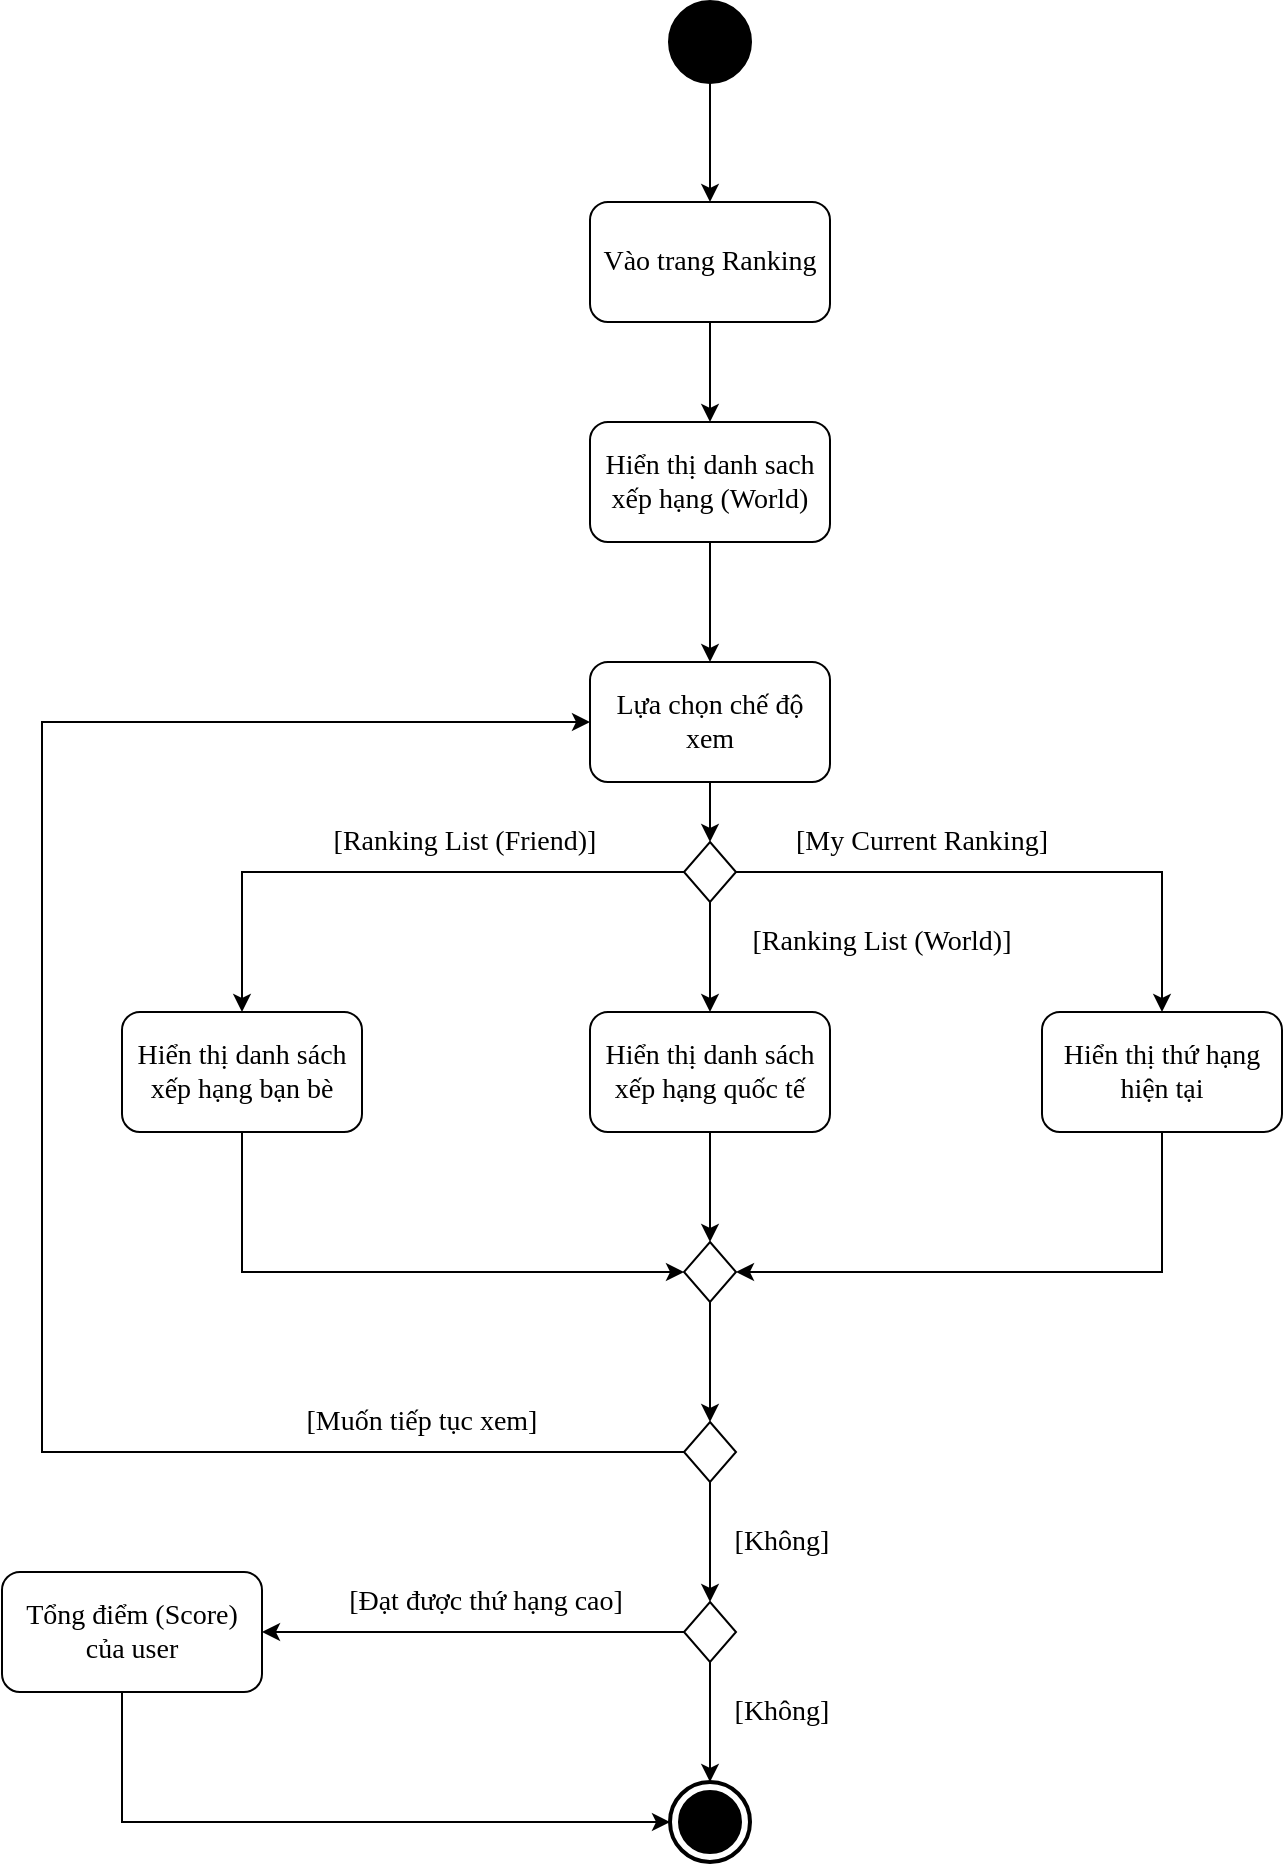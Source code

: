 <mxfile version="13.10.4" type="device"><diagram id="b1HYObdxYDs1zDEoXHau" name="Page-1"><mxGraphModel dx="868" dy="450" grid="1" gridSize="10" guides="1" tooltips="1" connect="1" arrows="1" fold="1" page="1" pageScale="1" pageWidth="827" pageHeight="1169" math="0" shadow="0"><root><mxCell id="0"/><mxCell id="1" parent="0"/><mxCell id="43dIw37t6u_NNtNO35zO-3" style="edgeStyle=orthogonalEdgeStyle;rounded=0;orthogonalLoop=1;jettySize=auto;html=1;entryX=0.5;entryY=0;entryDx=0;entryDy=0;fontFamily=Verdana;fontSize=14;" edge="1" parent="1" source="43dIw37t6u_NNtNO35zO-1" target="43dIw37t6u_NNtNO35zO-2"><mxGeometry relative="1" as="geometry"/></mxCell><mxCell id="43dIw37t6u_NNtNO35zO-1" value="" style="shape=ellipse;html=1;fillColor=#000000;strokeWidth=2;verticalLabelPosition=bottom;verticalAlignment=top;perimeter=ellipsePerimeter;fontFamily=Verdana;fontSize=14;" vertex="1" parent="1"><mxGeometry x="394" y="20" width="40" height="40" as="geometry"/></mxCell><mxCell id="43dIw37t6u_NNtNO35zO-5" style="edgeStyle=orthogonalEdgeStyle;rounded=0;orthogonalLoop=1;jettySize=auto;html=1;entryX=0.5;entryY=0;entryDx=0;entryDy=0;fontFamily=Verdana;fontSize=14;" edge="1" parent="1" source="43dIw37t6u_NNtNO35zO-2" target="43dIw37t6u_NNtNO35zO-4"><mxGeometry relative="1" as="geometry"/></mxCell><mxCell id="43dIw37t6u_NNtNO35zO-2" value="Vào trang Ranking" style="rounded=1;whiteSpace=wrap;html=1;fontFamily=Verdana;fontSize=14;" vertex="1" parent="1"><mxGeometry x="354" y="120" width="120" height="60" as="geometry"/></mxCell><mxCell id="43dIw37t6u_NNtNO35zO-7" style="edgeStyle=orthogonalEdgeStyle;rounded=0;orthogonalLoop=1;jettySize=auto;html=1;fontFamily=Verdana;fontSize=14;" edge="1" parent="1" source="43dIw37t6u_NNtNO35zO-4" target="43dIw37t6u_NNtNO35zO-6"><mxGeometry relative="1" as="geometry"/></mxCell><mxCell id="43dIw37t6u_NNtNO35zO-4" value="Hiển thị danh sach xếp hạng (World)" style="rounded=1;whiteSpace=wrap;html=1;fontFamily=Verdana;fontSize=14;" vertex="1" parent="1"><mxGeometry x="354" y="230" width="120" height="60" as="geometry"/></mxCell><mxCell id="43dIw37t6u_NNtNO35zO-9" style="edgeStyle=orthogonalEdgeStyle;rounded=0;orthogonalLoop=1;jettySize=auto;html=1;entryX=0.5;entryY=0;entryDx=0;entryDy=0;fontFamily=Verdana;fontSize=14;" edge="1" parent="1" source="43dIw37t6u_NNtNO35zO-6" target="43dIw37t6u_NNtNO35zO-8"><mxGeometry relative="1" as="geometry"/></mxCell><mxCell id="43dIw37t6u_NNtNO35zO-6" value="Lựa chọn chế độ xem" style="rounded=1;whiteSpace=wrap;html=1;fontFamily=Verdana;fontSize=14;" vertex="1" parent="1"><mxGeometry x="354" y="350" width="120" height="60" as="geometry"/></mxCell><mxCell id="43dIw37t6u_NNtNO35zO-11" style="edgeStyle=orthogonalEdgeStyle;rounded=0;orthogonalLoop=1;jettySize=auto;html=1;entryX=0.5;entryY=0;entryDx=0;entryDy=0;fontFamily=Verdana;fontSize=14;" edge="1" parent="1" source="43dIw37t6u_NNtNO35zO-8" target="43dIw37t6u_NNtNO35zO-10"><mxGeometry relative="1" as="geometry"/></mxCell><mxCell id="43dIw37t6u_NNtNO35zO-14" style="edgeStyle=orthogonalEdgeStyle;rounded=0;orthogonalLoop=1;jettySize=auto;html=1;entryX=0.5;entryY=0;entryDx=0;entryDy=0;fontFamily=Verdana;fontSize=14;" edge="1" parent="1" source="43dIw37t6u_NNtNO35zO-8" target="43dIw37t6u_NNtNO35zO-12"><mxGeometry relative="1" as="geometry"/></mxCell><mxCell id="43dIw37t6u_NNtNO35zO-15" style="edgeStyle=orthogonalEdgeStyle;rounded=0;orthogonalLoop=1;jettySize=auto;html=1;entryX=0.5;entryY=0;entryDx=0;entryDy=0;fontFamily=Verdana;fontSize=14;" edge="1" parent="1" source="43dIw37t6u_NNtNO35zO-8" target="43dIw37t6u_NNtNO35zO-13"><mxGeometry relative="1" as="geometry"/></mxCell><mxCell id="43dIw37t6u_NNtNO35zO-8" value="" style="rhombus;whiteSpace=wrap;html=1;fontFamily=Verdana;fontSize=14;" vertex="1" parent="1"><mxGeometry x="401" y="440" width="26" height="30" as="geometry"/></mxCell><mxCell id="43dIw37t6u_NNtNO35zO-17" style="edgeStyle=orthogonalEdgeStyle;rounded=0;orthogonalLoop=1;jettySize=auto;html=1;entryX=0.5;entryY=0;entryDx=0;entryDy=0;fontFamily=Verdana;fontSize=14;" edge="1" parent="1" source="43dIw37t6u_NNtNO35zO-10" target="43dIw37t6u_NNtNO35zO-16"><mxGeometry relative="1" as="geometry"/></mxCell><mxCell id="43dIw37t6u_NNtNO35zO-10" value="Hiển thị danh sách xếp hạng quốc tế" style="rounded=1;whiteSpace=wrap;html=1;fontFamily=Verdana;fontSize=14;" vertex="1" parent="1"><mxGeometry x="354" y="525" width="120" height="60" as="geometry"/></mxCell><mxCell id="43dIw37t6u_NNtNO35zO-18" style="edgeStyle=orthogonalEdgeStyle;rounded=0;orthogonalLoop=1;jettySize=auto;html=1;entryX=0;entryY=0.5;entryDx=0;entryDy=0;fontFamily=Verdana;fontSize=14;" edge="1" parent="1" source="43dIw37t6u_NNtNO35zO-12" target="43dIw37t6u_NNtNO35zO-16"><mxGeometry relative="1" as="geometry"><Array as="points"><mxPoint x="180" y="655"/></Array></mxGeometry></mxCell><mxCell id="43dIw37t6u_NNtNO35zO-12" value="Hiển thị danh sách xếp hạng bạn bè" style="rounded=1;whiteSpace=wrap;html=1;fontFamily=Verdana;fontSize=14;" vertex="1" parent="1"><mxGeometry x="120" y="525" width="120" height="60" as="geometry"/></mxCell><mxCell id="43dIw37t6u_NNtNO35zO-19" style="edgeStyle=orthogonalEdgeStyle;rounded=0;orthogonalLoop=1;jettySize=auto;html=1;entryX=1;entryY=0.5;entryDx=0;entryDy=0;fontFamily=Verdana;fontSize=14;" edge="1" parent="1" source="43dIw37t6u_NNtNO35zO-13" target="43dIw37t6u_NNtNO35zO-16"><mxGeometry relative="1" as="geometry"><Array as="points"><mxPoint x="640" y="655"/></Array></mxGeometry></mxCell><mxCell id="43dIw37t6u_NNtNO35zO-13" value="Hiển thị thứ hạng hiện tại" style="rounded=1;whiteSpace=wrap;html=1;fontFamily=Verdana;fontSize=14;" vertex="1" parent="1"><mxGeometry x="580" y="525" width="120" height="60" as="geometry"/></mxCell><mxCell id="43dIw37t6u_NNtNO35zO-21" style="edgeStyle=orthogonalEdgeStyle;rounded=0;orthogonalLoop=1;jettySize=auto;html=1;entryX=0.5;entryY=0;entryDx=0;entryDy=0;fontFamily=Verdana;fontSize=14;" edge="1" parent="1" source="43dIw37t6u_NNtNO35zO-16" target="43dIw37t6u_NNtNO35zO-20"><mxGeometry relative="1" as="geometry"/></mxCell><mxCell id="43dIw37t6u_NNtNO35zO-16" value="" style="rhombus;whiteSpace=wrap;html=1;fontFamily=Verdana;fontSize=14;" vertex="1" parent="1"><mxGeometry x="401" y="640" width="26" height="30" as="geometry"/></mxCell><mxCell id="43dIw37t6u_NNtNO35zO-25" style="edgeStyle=orthogonalEdgeStyle;rounded=0;orthogonalLoop=1;jettySize=auto;html=1;entryX=0.5;entryY=0;entryDx=0;entryDy=0;fontFamily=Verdana;fontSize=14;" edge="1" parent="1" source="43dIw37t6u_NNtNO35zO-20" target="43dIw37t6u_NNtNO35zO-22"><mxGeometry relative="1" as="geometry"/></mxCell><mxCell id="43dIw37t6u_NNtNO35zO-30" style="edgeStyle=orthogonalEdgeStyle;rounded=0;orthogonalLoop=1;jettySize=auto;html=1;entryX=0;entryY=0.5;entryDx=0;entryDy=0;fontFamily=Verdana;fontSize=14;" edge="1" parent="1" source="43dIw37t6u_NNtNO35zO-20" target="43dIw37t6u_NNtNO35zO-6"><mxGeometry relative="1" as="geometry"><Array as="points"><mxPoint x="80" y="745"/><mxPoint x="80" y="380"/></Array></mxGeometry></mxCell><mxCell id="43dIw37t6u_NNtNO35zO-20" value="" style="rhombus;whiteSpace=wrap;html=1;fontFamily=Verdana;fontSize=14;" vertex="1" parent="1"><mxGeometry x="401" y="730" width="26" height="30" as="geometry"/></mxCell><mxCell id="43dIw37t6u_NNtNO35zO-24" style="edgeStyle=orthogonalEdgeStyle;rounded=0;orthogonalLoop=1;jettySize=auto;html=1;fontFamily=Verdana;fontSize=14;" edge="1" parent="1" source="43dIw37t6u_NNtNO35zO-22" target="43dIw37t6u_NNtNO35zO-23"><mxGeometry relative="1" as="geometry"/></mxCell><mxCell id="43dIw37t6u_NNtNO35zO-33" style="edgeStyle=orthogonalEdgeStyle;rounded=0;orthogonalLoop=1;jettySize=auto;html=1;fontFamily=Verdana;fontSize=14;" edge="1" parent="1" source="43dIw37t6u_NNtNO35zO-22" target="43dIw37t6u_NNtNO35zO-32"><mxGeometry relative="1" as="geometry"/></mxCell><mxCell id="43dIw37t6u_NNtNO35zO-22" value="" style="rhombus;whiteSpace=wrap;html=1;fontFamily=Verdana;fontSize=14;" vertex="1" parent="1"><mxGeometry x="401" y="820" width="26" height="30" as="geometry"/></mxCell><mxCell id="43dIw37t6u_NNtNO35zO-23" value="" style="html=1;shape=mxgraph.sysml.actFinal;strokeWidth=2;verticalLabelPosition=bottom;verticalAlignment=top;fontFamily=Verdana;fontSize=14;" vertex="1" parent="1"><mxGeometry x="394" y="910" width="40" height="40" as="geometry"/></mxCell><mxCell id="43dIw37t6u_NNtNO35zO-26" value="[Ranking List (World)]" style="text;html=1;strokeColor=none;fillColor=none;align=center;verticalAlign=middle;whiteSpace=wrap;rounded=0;fontFamily=Verdana;fontSize=14;" vertex="1" parent="1"><mxGeometry x="420" y="480" width="160" height="20" as="geometry"/></mxCell><mxCell id="43dIw37t6u_NNtNO35zO-27" value="[My Current Ranking]" style="text;html=1;strokeColor=none;fillColor=none;align=center;verticalAlign=middle;whiteSpace=wrap;rounded=0;fontFamily=Verdana;fontSize=14;" vertex="1" parent="1"><mxGeometry x="440" y="430" width="160" height="20" as="geometry"/></mxCell><mxCell id="43dIw37t6u_NNtNO35zO-28" value="[Ranking List (Friend)]" style="text;html=1;strokeColor=none;fillColor=none;align=center;verticalAlign=middle;whiteSpace=wrap;rounded=0;fontFamily=Verdana;fontSize=14;" vertex="1" parent="1"><mxGeometry x="210" y="430" width="163" height="20" as="geometry"/></mxCell><mxCell id="43dIw37t6u_NNtNO35zO-29" value="[Muốn tiếp tục xem]" style="text;html=1;strokeColor=none;fillColor=none;align=center;verticalAlign=middle;whiteSpace=wrap;rounded=0;fontFamily=Verdana;fontSize=14;" vertex="1" parent="1"><mxGeometry x="190" y="720" width="160" height="20" as="geometry"/></mxCell><mxCell id="43dIw37t6u_NNtNO35zO-31" value="[Không]" style="text;html=1;strokeColor=none;fillColor=none;align=center;verticalAlign=middle;whiteSpace=wrap;rounded=0;fontFamily=Verdana;fontSize=14;" vertex="1" parent="1"><mxGeometry x="420" y="780" width="60" height="20" as="geometry"/></mxCell><mxCell id="43dIw37t6u_NNtNO35zO-37" style="edgeStyle=orthogonalEdgeStyle;rounded=0;orthogonalLoop=1;jettySize=auto;html=1;entryX=0;entryY=0.5;entryDx=0;entryDy=0;entryPerimeter=0;fontFamily=Verdana;fontSize=14;" edge="1" parent="1" source="43dIw37t6u_NNtNO35zO-32" target="43dIw37t6u_NNtNO35zO-23"><mxGeometry relative="1" as="geometry"><Array as="points"><mxPoint x="120" y="930"/></Array></mxGeometry></mxCell><mxCell id="43dIw37t6u_NNtNO35zO-32" value="Tổng điểm (Score) của user" style="rounded=1;whiteSpace=wrap;html=1;fontFamily=Verdana;fontSize=14;" vertex="1" parent="1"><mxGeometry x="60" y="805" width="130" height="60" as="geometry"/></mxCell><mxCell id="43dIw37t6u_NNtNO35zO-34" value="[Đạt được thứ hạng cao]" style="text;html=1;strokeColor=none;fillColor=none;align=center;verticalAlign=middle;whiteSpace=wrap;rounded=0;fontFamily=Verdana;fontSize=14;" vertex="1" parent="1"><mxGeometry x="210" y="810" width="184" height="20" as="geometry"/></mxCell><mxCell id="43dIw37t6u_NNtNO35zO-35" value="[Không]" style="text;html=1;strokeColor=none;fillColor=none;align=center;verticalAlign=middle;whiteSpace=wrap;rounded=0;fontFamily=Verdana;fontSize=14;" vertex="1" parent="1"><mxGeometry x="420" y="865" width="60" height="20" as="geometry"/></mxCell></root></mxGraphModel></diagram></mxfile>